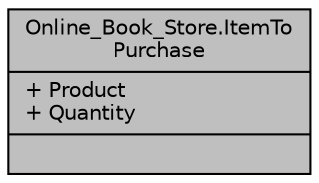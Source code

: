 digraph "Online_Book_Store.ItemToPurchase"
{
 // LATEX_PDF_SIZE
  edge [fontname="Helvetica",fontsize="10",labelfontname="Helvetica",labelfontsize="10"];
  node [fontname="Helvetica",fontsize="10",shape=record];
  Node1 [label="{Online_Book_Store.ItemTo\lPurchase\n|+ Product\l+ Quantity\l|}",height=0.2,width=0.4,color="black", fillcolor="grey75", style="filled", fontcolor="black",tooltip="This file includes order operations."];
}
